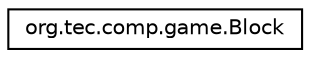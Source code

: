 digraph "Graphical Class Hierarchy"
{
 // LATEX_PDF_SIZE
  edge [fontname="Helvetica",fontsize="10",labelfontname="Helvetica",labelfontsize="10"];
  node [fontname="Helvetica",fontsize="10",shape=record];
  rankdir="LR";
  Node0 [label="org.tec.comp.game.Block",height=0.2,width=0.4,color="black", fillcolor="white", style="filled",URL="$classorg_1_1tec_1_1comp_1_1game_1_1_block.html",tooltip=" "];
}
